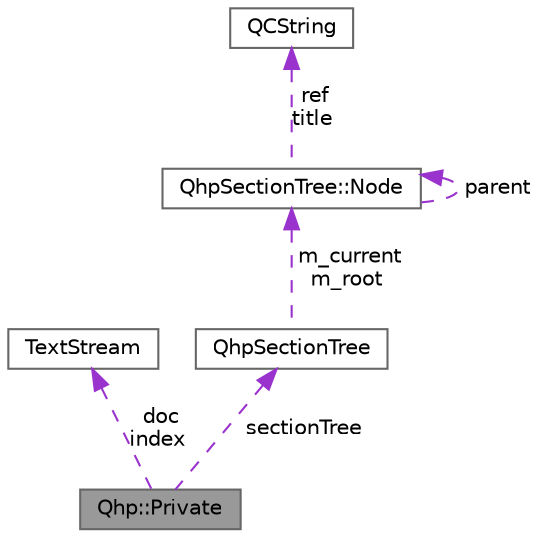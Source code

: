 digraph "Qhp::Private"
{
 // INTERACTIVE_SVG=YES
 // LATEX_PDF_SIZE
  bgcolor="transparent";
  edge [fontname=Helvetica,fontsize=10,labelfontname=Helvetica,labelfontsize=10];
  node [fontname=Helvetica,fontsize=10,shape=box,height=0.2,width=0.4];
  Node1 [label="Qhp::Private",height=0.2,width=0.4,color="gray40", fillcolor="grey60", style="filled", fontcolor="black",tooltip=" "];
  Node2 -> Node1 [dir="back",color="darkorchid3",style="dashed",label=" doc\nindex" ];
  Node2 [label="TextStream",height=0.2,width=0.4,color="gray40", fillcolor="white", style="filled",URL="$d3/d30/class_text_stream.html",tooltip="Text streaming class that buffers data."];
  Node3 -> Node1 [dir="back",color="darkorchid3",style="dashed",label=" sectionTree" ];
  Node3 [label="QhpSectionTree",height=0.2,width=0.4,color="gray40", fillcolor="white", style="filled",URL="$d7/dcb/class_qhp_section_tree.html",tooltip=" "];
  Node4 -> Node3 [dir="back",color="darkorchid3",style="dashed",label=" m_current\nm_root" ];
  Node4 [label="QhpSectionTree::Node",height=0.2,width=0.4,color="gray40", fillcolor="white", style="filled",URL="$dd/d74/struct_qhp_section_tree_1_1_node.html",tooltip=" "];
  Node4 -> Node4 [dir="back",color="darkorchid3",style="dashed",label=" parent" ];
  Node5 -> Node4 [dir="back",color="darkorchid3",style="dashed",label=" ref\ntitle" ];
  Node5 [label="QCString",height=0.2,width=0.4,color="gray40", fillcolor="white", style="filled",URL="$d9/d45/class_q_c_string.html",tooltip="This is an alternative implementation of QCString."];
}
